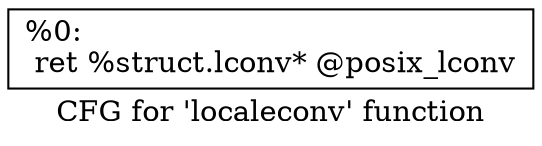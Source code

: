 digraph "CFG for 'localeconv' function" {
	label="CFG for 'localeconv' function";

	Node0x1befaa0 [shape=record,label="{%0:\l  ret %struct.lconv* @posix_lconv\l}"];
}
